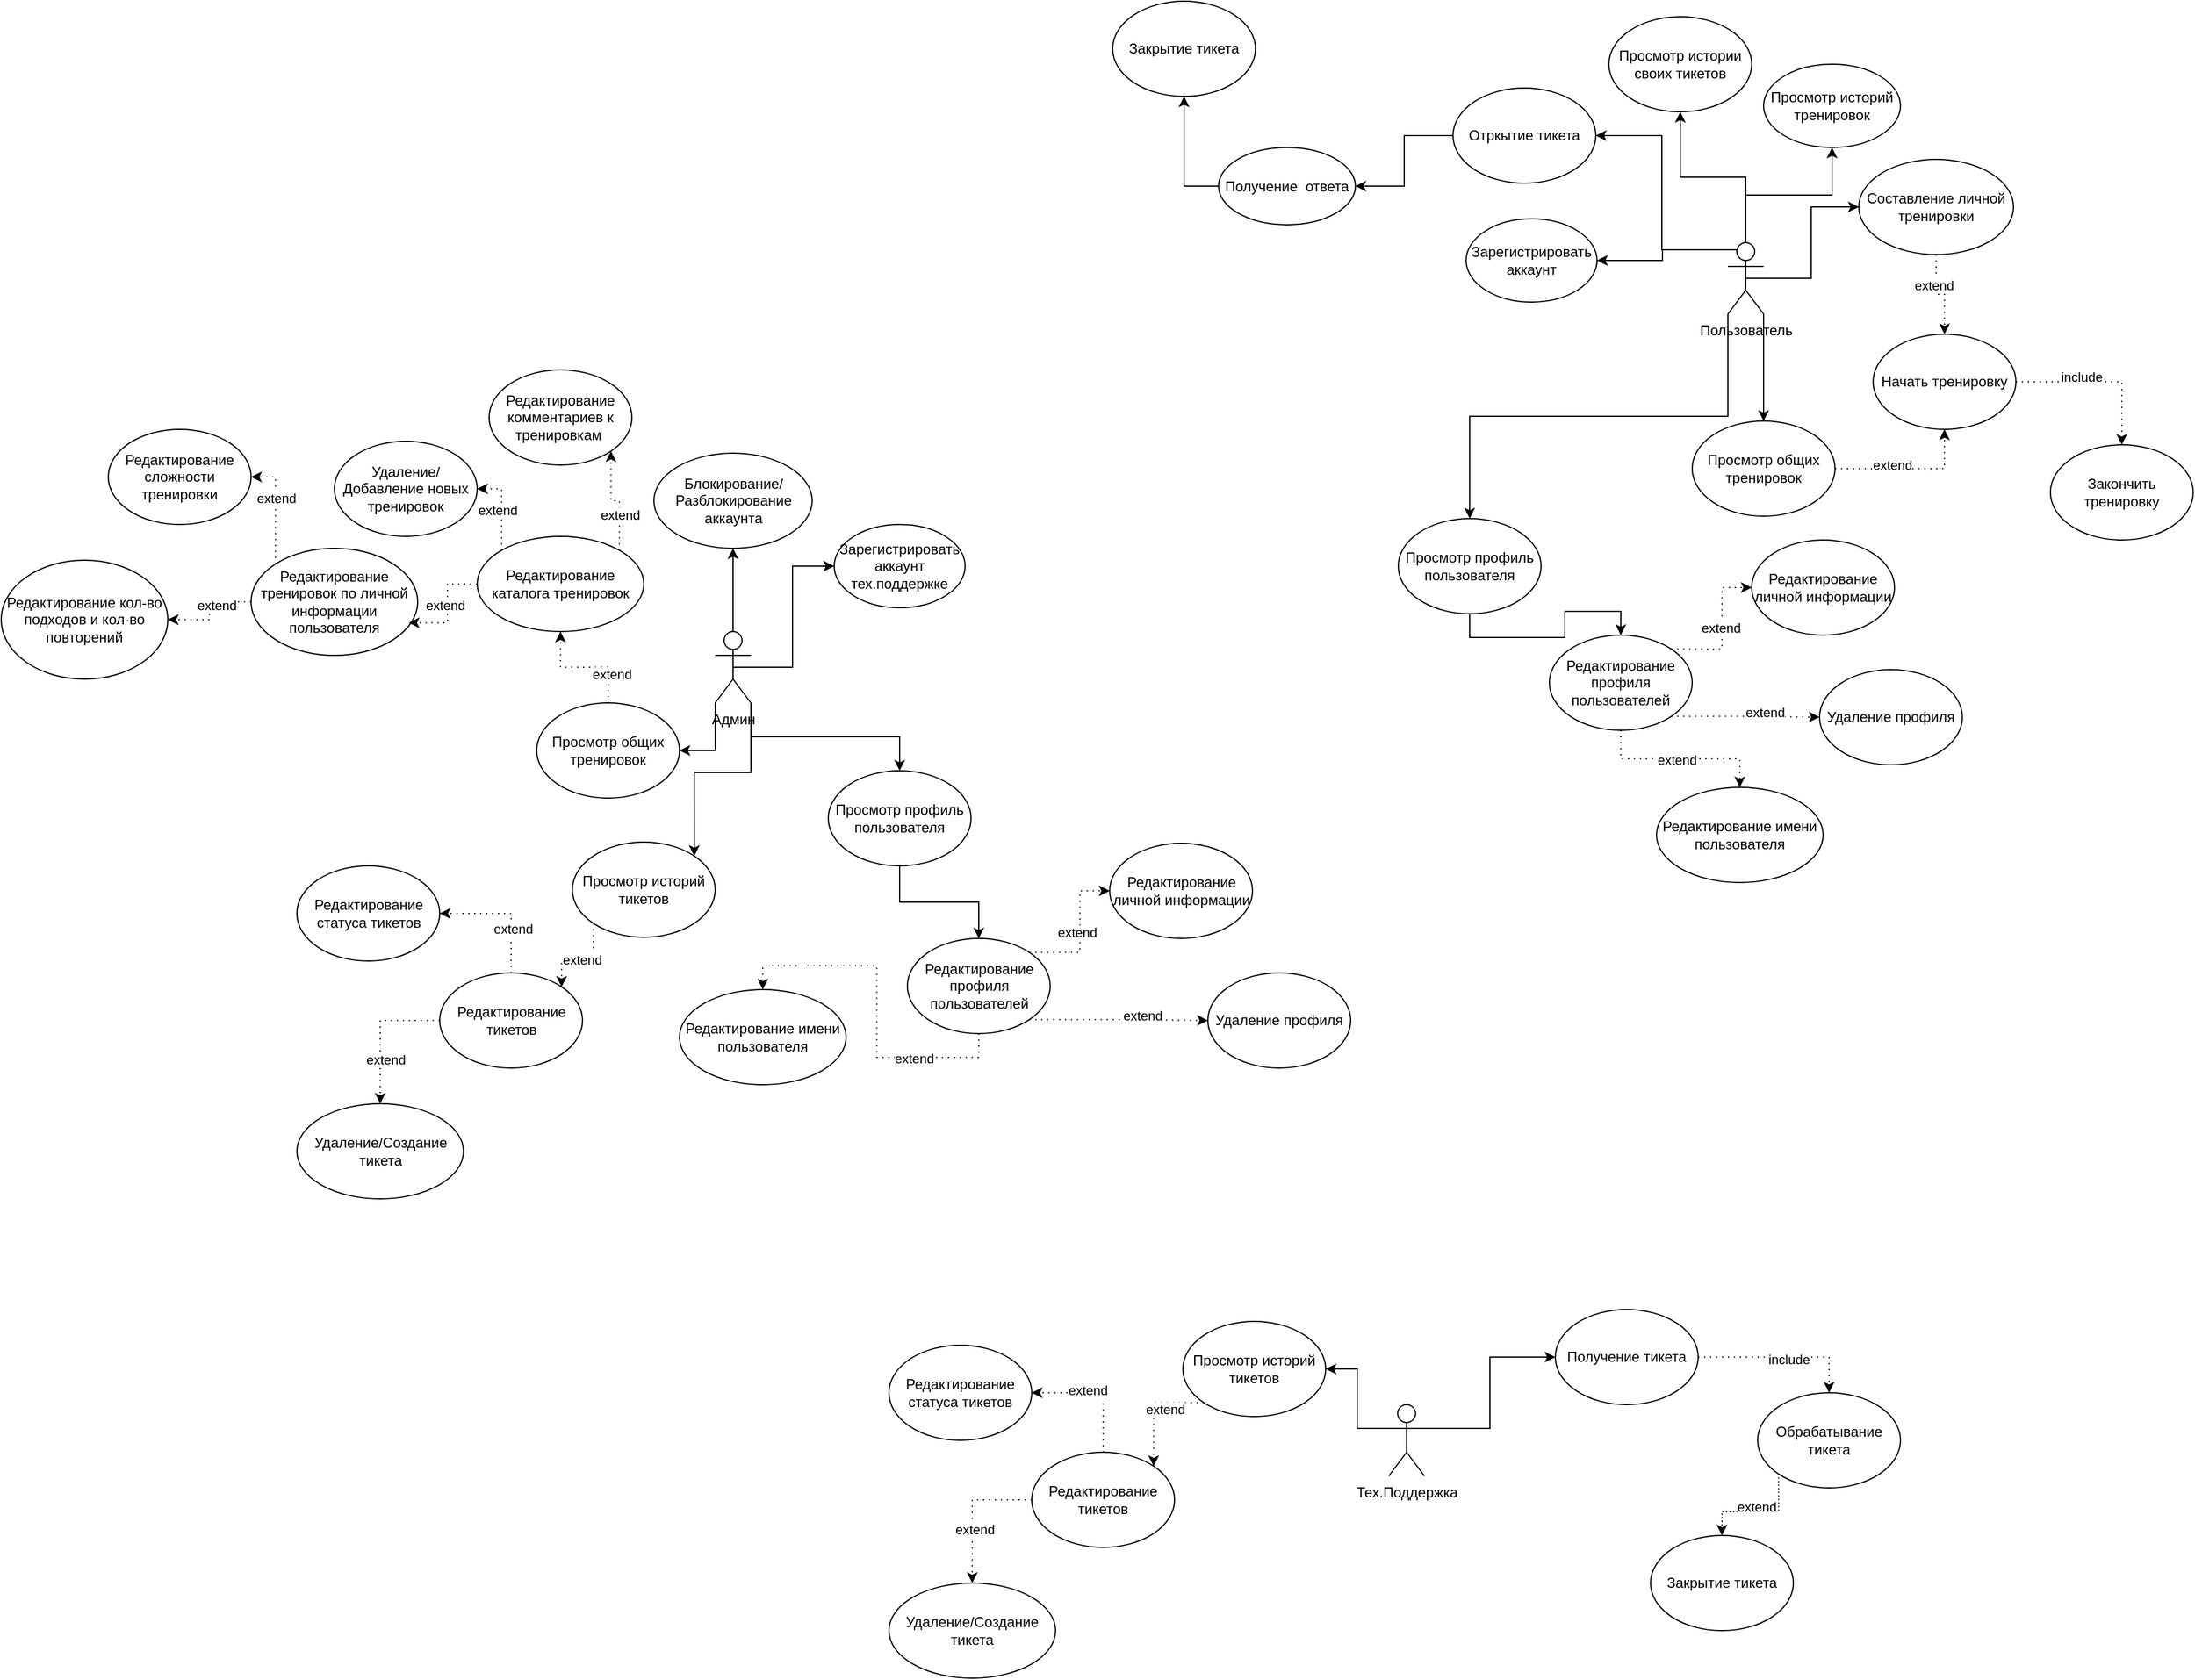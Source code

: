 <mxfile version="26.1.3">
  <diagram name="Страница — 1" id="QzbvozNg1dmfQGISEwxO">
    <mxGraphModel dx="2113" dy="479" grid="0" gridSize="21" guides="1" tooltips="1" connect="1" arrows="1" fold="1" page="1" pageScale="1" pageWidth="1200" pageHeight="1600" background="light-dark(#FFFFFF,#053100)" math="0" shadow="0">
      <root>
        <mxCell id="0" />
        <mxCell id="1" parent="0" />
        <mxCell id="6LN48Ulx9bhRvvc-HS_G-10" style="edgeStyle=orthogonalEdgeStyle;rounded=0;orthogonalLoop=1;jettySize=auto;html=1;exitX=0.5;exitY=0.5;exitDx=0;exitDy=0;exitPerimeter=0;entryX=0;entryY=0.5;entryDx=0;entryDy=0;" parent="1" source="6LN48Ulx9bhRvvc-HS_G-1" target="6LN48Ulx9bhRvvc-HS_G-9" edge="1">
          <mxGeometry relative="1" as="geometry" />
        </mxCell>
        <mxCell id="6LN48Ulx9bhRvvc-HS_G-22" style="edgeStyle=orthogonalEdgeStyle;rounded=0;orthogonalLoop=1;jettySize=auto;html=1;exitX=0.5;exitY=0;exitDx=0;exitDy=0;exitPerimeter=0;entryX=0.5;entryY=1;entryDx=0;entryDy=0;" parent="1" source="6LN48Ulx9bhRvvc-HS_G-1" target="6LN48Ulx9bhRvvc-HS_G-21" edge="1">
          <mxGeometry relative="1" as="geometry" />
        </mxCell>
        <mxCell id="6LN48Ulx9bhRvvc-HS_G-26" style="edgeStyle=orthogonalEdgeStyle;rounded=0;orthogonalLoop=1;jettySize=auto;html=1;exitX=1;exitY=1;exitDx=0;exitDy=0;exitPerimeter=0;" parent="1" source="6LN48Ulx9bhRvvc-HS_G-1" target="6LN48Ulx9bhRvvc-HS_G-11" edge="1">
          <mxGeometry relative="1" as="geometry" />
        </mxCell>
        <mxCell id="6LN48Ulx9bhRvvc-HS_G-37" style="edgeStyle=orthogonalEdgeStyle;rounded=0;orthogonalLoop=1;jettySize=auto;html=1;exitX=0.25;exitY=0.1;exitDx=0;exitDy=0;exitPerimeter=0;entryX=1;entryY=0.5;entryDx=0;entryDy=0;" parent="1" source="6LN48Ulx9bhRvvc-HS_G-1" target="6LN48Ulx9bhRvvc-HS_G-34" edge="1">
          <mxGeometry relative="1" as="geometry" />
        </mxCell>
        <mxCell id="6LN48Ulx9bhRvvc-HS_G-90" style="edgeStyle=orthogonalEdgeStyle;rounded=0;orthogonalLoop=1;jettySize=auto;html=1;exitX=0.25;exitY=0.1;exitDx=0;exitDy=0;exitPerimeter=0;entryX=1;entryY=0.5;entryDx=0;entryDy=0;" parent="1" source="6LN48Ulx9bhRvvc-HS_G-1" target="6LN48Ulx9bhRvvc-HS_G-89" edge="1">
          <mxGeometry relative="1" as="geometry" />
        </mxCell>
        <mxCell id="6LN48Ulx9bhRvvc-HS_G-138" style="edgeStyle=orthogonalEdgeStyle;rounded=0;orthogonalLoop=1;jettySize=auto;html=1;exitX=0.5;exitY=0;exitDx=0;exitDy=0;exitPerimeter=0;entryX=0.5;entryY=1;entryDx=0;entryDy=0;" parent="1" source="6LN48Ulx9bhRvvc-HS_G-1" target="6LN48Ulx9bhRvvc-HS_G-137" edge="1">
          <mxGeometry relative="1" as="geometry" />
        </mxCell>
        <mxCell id="6LN48Ulx9bhRvvc-HS_G-148" style="edgeStyle=orthogonalEdgeStyle;rounded=0;orthogonalLoop=1;jettySize=auto;html=1;exitX=0;exitY=1;exitDx=0;exitDy=0;exitPerimeter=0;entryX=0.5;entryY=0;entryDx=0;entryDy=0;" parent="1" source="6LN48Ulx9bhRvvc-HS_G-1" target="6LN48Ulx9bhRvvc-HS_G-57" edge="1">
          <mxGeometry relative="1" as="geometry" />
        </mxCell>
        <mxCell id="6LN48Ulx9bhRvvc-HS_G-1" value="Пользователь&lt;div&gt;&lt;br&gt;&lt;/div&gt;" style="shape=umlActor;verticalLabelPosition=bottom;verticalAlign=top;html=1;outlineConnect=0;" parent="1" vertex="1">
          <mxGeometry x="781" y="233" width="30" height="60" as="geometry" />
        </mxCell>
        <mxCell id="6LN48Ulx9bhRvvc-HS_G-15" style="edgeStyle=orthogonalEdgeStyle;rounded=0;orthogonalLoop=1;jettySize=auto;html=1;exitX=0.5;exitY=0.5;exitDx=0;exitDy=0;exitPerimeter=0;entryX=0;entryY=0.5;entryDx=0;entryDy=0;" parent="1" source="6LN48Ulx9bhRvvc-HS_G-2" target="6LN48Ulx9bhRvvc-HS_G-7" edge="1">
          <mxGeometry relative="1" as="geometry" />
        </mxCell>
        <mxCell id="6LN48Ulx9bhRvvc-HS_G-23" style="edgeStyle=orthogonalEdgeStyle;rounded=0;orthogonalLoop=1;jettySize=auto;html=1;exitX=0.5;exitY=0;exitDx=0;exitDy=0;exitPerimeter=0;entryX=0.5;entryY=1;entryDx=0;entryDy=0;" parent="1" source="6LN48Ulx9bhRvvc-HS_G-2" target="6LN48Ulx9bhRvvc-HS_G-19" edge="1">
          <mxGeometry relative="1" as="geometry" />
        </mxCell>
        <mxCell id="6LN48Ulx9bhRvvc-HS_G-75" style="edgeStyle=orthogonalEdgeStyle;rounded=0;orthogonalLoop=1;jettySize=auto;html=1;exitX=0;exitY=1;exitDx=0;exitDy=0;exitPerimeter=0;entryX=1;entryY=0.5;entryDx=0;entryDy=0;" parent="1" source="6LN48Ulx9bhRvvc-HS_G-2" target="6LN48Ulx9bhRvvc-HS_G-74" edge="1">
          <mxGeometry relative="1" as="geometry" />
        </mxCell>
        <mxCell id="6LN48Ulx9bhRvvc-HS_G-147" style="edgeStyle=orthogonalEdgeStyle;rounded=0;orthogonalLoop=1;jettySize=auto;html=1;exitX=1;exitY=1;exitDx=0;exitDy=0;exitPerimeter=0;entryX=1;entryY=0;entryDx=0;entryDy=0;" parent="1" source="6LN48Ulx9bhRvvc-HS_G-2" target="6LN48Ulx9bhRvvc-HS_G-141" edge="1">
          <mxGeometry relative="1" as="geometry" />
        </mxCell>
        <mxCell id="6LN48Ulx9bhRvvc-HS_G-159" style="edgeStyle=orthogonalEdgeStyle;rounded=0;orthogonalLoop=1;jettySize=auto;html=1;exitX=1;exitY=1;exitDx=0;exitDy=0;exitPerimeter=0;entryX=0.5;entryY=0;entryDx=0;entryDy=0;" parent="1" source="6LN48Ulx9bhRvvc-HS_G-2" target="6LN48Ulx9bhRvvc-HS_G-155" edge="1">
          <mxGeometry relative="1" as="geometry" />
        </mxCell>
        <mxCell id="6LN48Ulx9bhRvvc-HS_G-2" value="Админ" style="shape=umlActor;verticalLabelPosition=bottom;verticalAlign=top;html=1;outlineConnect=0;" parent="1" vertex="1">
          <mxGeometry x="-70" y="560" width="30" height="60" as="geometry" />
        </mxCell>
        <mxCell id="6LN48Ulx9bhRvvc-HS_G-7" value="Зарегистрировать аккаунт тех.поддержке" style="ellipse;whiteSpace=wrap;html=1;" parent="1" vertex="1">
          <mxGeometry x="30" y="470" width="110" height="70" as="geometry" />
        </mxCell>
        <mxCell id="6LN48Ulx9bhRvvc-HS_G-29" style="edgeStyle=orthogonalEdgeStyle;rounded=0;orthogonalLoop=1;jettySize=auto;html=1;exitX=0.5;exitY=1;exitDx=0;exitDy=0;entryX=0.5;entryY=0;entryDx=0;entryDy=0;dashed=1;dashPattern=1 4;" parent="1" source="6LN48Ulx9bhRvvc-HS_G-9" target="6LN48Ulx9bhRvvc-HS_G-27" edge="1">
          <mxGeometry relative="1" as="geometry" />
        </mxCell>
        <mxCell id="6LN48Ulx9bhRvvc-HS_G-161" value="extend" style="edgeLabel;html=1;align=center;verticalAlign=middle;resizable=0;points=[];" parent="6LN48Ulx9bhRvvc-HS_G-29" vertex="1" connectable="0">
          <mxGeometry x="-0.291" y="-2" relative="1" as="geometry">
            <mxPoint as="offset" />
          </mxGeometry>
        </mxCell>
        <mxCell id="6LN48Ulx9bhRvvc-HS_G-9" value="Составление личной тренировки" style="ellipse;whiteSpace=wrap;html=1;" parent="1" vertex="1">
          <mxGeometry x="891" y="163" width="130" height="80" as="geometry" />
        </mxCell>
        <mxCell id="6LN48Ulx9bhRvvc-HS_G-165" style="edgeStyle=orthogonalEdgeStyle;rounded=0;orthogonalLoop=1;jettySize=auto;html=1;exitX=1;exitY=0.5;exitDx=0;exitDy=0;entryX=0.5;entryY=1;entryDx=0;entryDy=0;dashed=1;dashPattern=1 4;" parent="1" source="6LN48Ulx9bhRvvc-HS_G-11" target="6LN48Ulx9bhRvvc-HS_G-27" edge="1">
          <mxGeometry relative="1" as="geometry" />
        </mxCell>
        <mxCell id="6LN48Ulx9bhRvvc-HS_G-166" value="extend" style="edgeLabel;html=1;align=center;verticalAlign=middle;resizable=0;points=[];" parent="6LN48Ulx9bhRvvc-HS_G-165" vertex="1" connectable="0">
          <mxGeometry x="-0.242" y="3" relative="1" as="geometry">
            <mxPoint as="offset" />
          </mxGeometry>
        </mxCell>
        <mxCell id="6LN48Ulx9bhRvvc-HS_G-11" value="Просмотр общих тренировок" style="ellipse;whiteSpace=wrap;html=1;" parent="1" vertex="1">
          <mxGeometry x="751" y="383" width="120" height="80" as="geometry" />
        </mxCell>
        <mxCell id="6LN48Ulx9bhRvvc-HS_G-78" style="edgeStyle=orthogonalEdgeStyle;rounded=0;orthogonalLoop=1;jettySize=auto;html=1;exitX=0.5;exitY=1;exitDx=0;exitDy=0;entryX=0.5;entryY=0;entryDx=0;entryDy=0;dashed=1;dashPattern=1 4;" parent="1" source="6LN48Ulx9bhRvvc-HS_G-16" target="6LN48Ulx9bhRvvc-HS_G-77" edge="1">
          <mxGeometry relative="1" as="geometry" />
        </mxCell>
        <mxCell id="6LN48Ulx9bhRvvc-HS_G-170" value="extend" style="edgeLabel;html=1;align=center;verticalAlign=middle;resizable=0;points=[];" parent="6LN48Ulx9bhRvvc-HS_G-78" vertex="1" connectable="0">
          <mxGeometry x="-0.049" y="-1" relative="1" as="geometry">
            <mxPoint as="offset" />
          </mxGeometry>
        </mxCell>
        <mxCell id="6LN48Ulx9bhRvvc-HS_G-80" style="edgeStyle=orthogonalEdgeStyle;rounded=0;orthogonalLoop=1;jettySize=auto;html=1;exitX=1;exitY=0;exitDx=0;exitDy=0;entryX=0;entryY=0.5;entryDx=0;entryDy=0;dashed=1;dashPattern=1 4;" parent="1" source="6LN48Ulx9bhRvvc-HS_G-16" target="6LN48Ulx9bhRvvc-HS_G-79" edge="1">
          <mxGeometry relative="1" as="geometry" />
        </mxCell>
        <mxCell id="6LN48Ulx9bhRvvc-HS_G-168" value="extend" style="edgeLabel;html=1;align=center;verticalAlign=middle;resizable=0;points=[];" parent="6LN48Ulx9bhRvvc-HS_G-80" vertex="1" connectable="0">
          <mxGeometry x="0.017" y="1" relative="1" as="geometry">
            <mxPoint as="offset" />
          </mxGeometry>
        </mxCell>
        <mxCell id="6LN48Ulx9bhRvvc-HS_G-81" style="edgeStyle=orthogonalEdgeStyle;rounded=0;orthogonalLoop=1;jettySize=auto;html=1;exitX=1;exitY=1;exitDx=0;exitDy=0;entryX=0;entryY=0.5;entryDx=0;entryDy=0;dashed=1;dashPattern=1 4;" parent="1" source="6LN48Ulx9bhRvvc-HS_G-16" target="6LN48Ulx9bhRvvc-HS_G-66" edge="1">
          <mxGeometry relative="1" as="geometry" />
        </mxCell>
        <mxCell id="6LN48Ulx9bhRvvc-HS_G-169" value="extend" style="edgeLabel;html=1;align=center;verticalAlign=middle;resizable=0;points=[];" parent="6LN48Ulx9bhRvvc-HS_G-81" vertex="1" connectable="0">
          <mxGeometry x="0.272" y="4" relative="1" as="geometry">
            <mxPoint as="offset" />
          </mxGeometry>
        </mxCell>
        <mxCell id="6LN48Ulx9bhRvvc-HS_G-16" value="Редактирование профиля пользователей" style="ellipse;whiteSpace=wrap;html=1;" parent="1" vertex="1">
          <mxGeometry x="631" y="563" width="120" height="80" as="geometry" />
        </mxCell>
        <mxCell id="6LN48Ulx9bhRvvc-HS_G-19" value="Блокирование/Разблокирование аккаунта" style="ellipse;whiteSpace=wrap;html=1;" parent="1" vertex="1">
          <mxGeometry x="-121.5" y="410" width="133" height="80" as="geometry" />
        </mxCell>
        <mxCell id="6LN48Ulx9bhRvvc-HS_G-21" value="Просмотр историй&lt;div&gt;тренировок&lt;/div&gt;" style="ellipse;whiteSpace=wrap;html=1;" parent="1" vertex="1">
          <mxGeometry x="811" y="83" width="115" height="70" as="geometry" />
        </mxCell>
        <mxCell id="6LN48Ulx9bhRvvc-HS_G-41" style="edgeStyle=orthogonalEdgeStyle;rounded=0;orthogonalLoop=1;jettySize=auto;html=1;exitX=1;exitY=0;exitDx=0;exitDy=0;entryX=1;entryY=1;entryDx=0;entryDy=0;dashed=1;dashPattern=1 4;" parent="1" source="6LN48Ulx9bhRvvc-HS_G-24" target="6LN48Ulx9bhRvvc-HS_G-39" edge="1">
          <mxGeometry relative="1" as="geometry" />
        </mxCell>
        <mxCell id="6LN48Ulx9bhRvvc-HS_G-186" value="extend" style="edgeLabel;html=1;align=center;verticalAlign=middle;resizable=0;points=[];" parent="6LN48Ulx9bhRvvc-HS_G-41" vertex="1" connectable="0">
          <mxGeometry x="-0.362" relative="1" as="geometry">
            <mxPoint y="-1" as="offset" />
          </mxGeometry>
        </mxCell>
        <mxCell id="6LN48Ulx9bhRvvc-HS_G-44" style="edgeStyle=orthogonalEdgeStyle;rounded=0;orthogonalLoop=1;jettySize=auto;html=1;exitX=0;exitY=0;exitDx=0;exitDy=0;entryX=1;entryY=0.5;entryDx=0;entryDy=0;dashed=1;dashPattern=1 4;" parent="1" source="6LN48Ulx9bhRvvc-HS_G-24" target="6LN48Ulx9bhRvvc-HS_G-42" edge="1">
          <mxGeometry relative="1" as="geometry" />
        </mxCell>
        <mxCell id="6LN48Ulx9bhRvvc-HS_G-187" value="extend" style="edgeLabel;html=1;align=center;verticalAlign=middle;resizable=0;points=[];" parent="6LN48Ulx9bhRvvc-HS_G-44" vertex="1" connectable="0">
          <mxGeometry x="-0.106" y="4" relative="1" as="geometry">
            <mxPoint y="-1" as="offset" />
          </mxGeometry>
        </mxCell>
        <mxCell id="6LN48Ulx9bhRvvc-HS_G-24" value="Редактирование каталога тренировок" style="ellipse;whiteSpace=wrap;html=1;" parent="1" vertex="1">
          <mxGeometry x="-270" y="480" width="140" height="80" as="geometry" />
        </mxCell>
        <mxCell id="6LN48Ulx9bhRvvc-HS_G-163" style="edgeStyle=orthogonalEdgeStyle;rounded=0;orthogonalLoop=1;jettySize=auto;html=1;exitX=1;exitY=0.5;exitDx=0;exitDy=0;entryX=0.5;entryY=0;entryDx=0;entryDy=0;dashed=1;dashPattern=1 4;" parent="1" source="6LN48Ulx9bhRvvc-HS_G-27" target="6LN48Ulx9bhRvvc-HS_G-28" edge="1">
          <mxGeometry relative="1" as="geometry" />
        </mxCell>
        <mxCell id="6LN48Ulx9bhRvvc-HS_G-167" value="include" style="edgeLabel;html=1;align=center;verticalAlign=middle;resizable=0;points=[];" parent="6LN48Ulx9bhRvvc-HS_G-163" vertex="1" connectable="0">
          <mxGeometry x="-0.234" y="4" relative="1" as="geometry">
            <mxPoint as="offset" />
          </mxGeometry>
        </mxCell>
        <mxCell id="6LN48Ulx9bhRvvc-HS_G-27" value="Начать тренировку" style="ellipse;whiteSpace=wrap;html=1;" parent="1" vertex="1">
          <mxGeometry x="903" y="310" width="120" height="80" as="geometry" />
        </mxCell>
        <mxCell id="6LN48Ulx9bhRvvc-HS_G-28" value="Закончить тренировку" style="ellipse;whiteSpace=wrap;html=1;" parent="1" vertex="1">
          <mxGeometry x="1052" y="403" width="120" height="80" as="geometry" />
        </mxCell>
        <mxCell id="6LN48Ulx9bhRvvc-HS_G-34" value="Зарегистрировать аккаунт" style="ellipse;whiteSpace=wrap;html=1;" parent="1" vertex="1">
          <mxGeometry x="561" y="213" width="110" height="70" as="geometry" />
        </mxCell>
        <mxCell id="6LN48Ulx9bhRvvc-HS_G-39" value="Редактирование&lt;div&gt;комментариев к тренировкам&amp;nbsp;&lt;/div&gt;" style="ellipse;whiteSpace=wrap;html=1;" parent="1" vertex="1">
          <mxGeometry x="-260" y="340" width="120" height="80" as="geometry" />
        </mxCell>
        <mxCell id="6LN48Ulx9bhRvvc-HS_G-42" value="Удаление/Добавление новых тренировок" style="ellipse;whiteSpace=wrap;html=1;" parent="1" vertex="1">
          <mxGeometry x="-390" y="400" width="120" height="80" as="geometry" />
        </mxCell>
        <mxCell id="6LN48Ulx9bhRvvc-HS_G-48" style="edgeStyle=orthogonalEdgeStyle;rounded=0;orthogonalLoop=1;jettySize=auto;html=1;exitX=0;exitY=0;exitDx=0;exitDy=0;entryX=1;entryY=0.5;entryDx=0;entryDy=0;dashed=1;dashPattern=1 4;" parent="1" source="6LN48Ulx9bhRvvc-HS_G-45" target="6LN48Ulx9bhRvvc-HS_G-47" edge="1">
          <mxGeometry relative="1" as="geometry" />
        </mxCell>
        <mxCell id="6LN48Ulx9bhRvvc-HS_G-188" value="extend" style="edgeLabel;html=1;align=center;verticalAlign=middle;resizable=0;points=[];" parent="6LN48Ulx9bhRvvc-HS_G-48" vertex="1" connectable="0">
          <mxGeometry x="0.188" relative="1" as="geometry">
            <mxPoint as="offset" />
          </mxGeometry>
        </mxCell>
        <mxCell id="6LN48Ulx9bhRvvc-HS_G-50" style="edgeStyle=orthogonalEdgeStyle;rounded=0;orthogonalLoop=1;jettySize=auto;html=1;exitX=0;exitY=0.5;exitDx=0;exitDy=0;entryX=1;entryY=0.5;entryDx=0;entryDy=0;dashed=1;dashPattern=1 4;" parent="1" source="6LN48Ulx9bhRvvc-HS_G-45" target="6LN48Ulx9bhRvvc-HS_G-49" edge="1">
          <mxGeometry relative="1" as="geometry" />
        </mxCell>
        <mxCell id="6LN48Ulx9bhRvvc-HS_G-190" value="extend" style="edgeLabel;html=1;align=center;verticalAlign=middle;resizable=0;points=[];" parent="6LN48Ulx9bhRvvc-HS_G-50" vertex="1" connectable="0">
          <mxGeometry x="-0.303" y="3" relative="1" as="geometry">
            <mxPoint as="offset" />
          </mxGeometry>
        </mxCell>
        <mxCell id="6LN48Ulx9bhRvvc-HS_G-45" value="Редактирование тренировок по личной информации пользователя" style="ellipse;whiteSpace=wrap;html=1;" parent="1" vertex="1">
          <mxGeometry x="-460" y="490" width="140" height="90" as="geometry" />
        </mxCell>
        <mxCell id="6LN48Ulx9bhRvvc-HS_G-46" style="edgeStyle=orthogonalEdgeStyle;rounded=0;orthogonalLoop=1;jettySize=auto;html=1;exitX=0;exitY=0.5;exitDx=0;exitDy=0;entryX=0.946;entryY=0.696;entryDx=0;entryDy=0;entryPerimeter=0;dashed=1;dashPattern=1 4;" parent="1" source="6LN48Ulx9bhRvvc-HS_G-24" target="6LN48Ulx9bhRvvc-HS_G-45" edge="1">
          <mxGeometry relative="1" as="geometry" />
        </mxCell>
        <mxCell id="6LN48Ulx9bhRvvc-HS_G-189" value="extend" style="edgeLabel;html=1;align=center;verticalAlign=middle;resizable=0;points=[];" parent="6LN48Ulx9bhRvvc-HS_G-46" vertex="1" connectable="0">
          <mxGeometry x="-0.043" y="-2" relative="1" as="geometry">
            <mxPoint as="offset" />
          </mxGeometry>
        </mxCell>
        <mxCell id="6LN48Ulx9bhRvvc-HS_G-47" value="Редактирование сложности тренировки" style="ellipse;whiteSpace=wrap;html=1;" parent="1" vertex="1">
          <mxGeometry x="-580" y="390" width="120" height="80" as="geometry" />
        </mxCell>
        <mxCell id="6LN48Ulx9bhRvvc-HS_G-49" value="Редактирование кол-во подходов и кол-во повторений" style="ellipse;whiteSpace=wrap;html=1;" parent="1" vertex="1">
          <mxGeometry x="-670" y="500" width="140" height="100" as="geometry" />
        </mxCell>
        <mxCell id="6LN48Ulx9bhRvvc-HS_G-149" style="edgeStyle=orthogonalEdgeStyle;rounded=0;orthogonalLoop=1;jettySize=auto;html=1;exitX=0.5;exitY=1;exitDx=0;exitDy=0;entryX=0.5;entryY=0;entryDx=0;entryDy=0;" parent="1" source="6LN48Ulx9bhRvvc-HS_G-57" target="6LN48Ulx9bhRvvc-HS_G-16" edge="1">
          <mxGeometry relative="1" as="geometry" />
        </mxCell>
        <mxCell id="6LN48Ulx9bhRvvc-HS_G-57" value="Просмотр профиль пользователя" style="ellipse;whiteSpace=wrap;html=1;" parent="1" vertex="1">
          <mxGeometry x="504" y="465" width="120" height="80" as="geometry" />
        </mxCell>
        <mxCell id="6LN48Ulx9bhRvvc-HS_G-66" value="Удаление профиля" style="ellipse;whiteSpace=wrap;html=1;" parent="1" vertex="1">
          <mxGeometry x="858" y="592" width="120" height="80" as="geometry" />
        </mxCell>
        <mxCell id="6LN48Ulx9bhRvvc-HS_G-76" style="edgeStyle=orthogonalEdgeStyle;rounded=0;orthogonalLoop=1;jettySize=auto;html=1;exitX=0.5;exitY=0;exitDx=0;exitDy=0;entryX=0.5;entryY=1;entryDx=0;entryDy=0;dashed=1;dashPattern=1 4;" parent="1" source="6LN48Ulx9bhRvvc-HS_G-74" target="6LN48Ulx9bhRvvc-HS_G-24" edge="1">
          <mxGeometry relative="1" as="geometry" />
        </mxCell>
        <mxCell id="6LN48Ulx9bhRvvc-HS_G-185" value="extend" style="edgeLabel;html=1;align=center;verticalAlign=middle;resizable=0;points=[];" parent="6LN48Ulx9bhRvvc-HS_G-76" vertex="1" connectable="0">
          <mxGeometry x="-0.515" y="-3" relative="1" as="geometry">
            <mxPoint as="offset" />
          </mxGeometry>
        </mxCell>
        <mxCell id="6LN48Ulx9bhRvvc-HS_G-74" value="Просмотр общих тренировок" style="ellipse;whiteSpace=wrap;html=1;" parent="1" vertex="1">
          <mxGeometry x="-220" y="620" width="120" height="80" as="geometry" />
        </mxCell>
        <mxCell id="6LN48Ulx9bhRvvc-HS_G-77" value="Редактирование имени пользователя" style="ellipse;whiteSpace=wrap;html=1;" parent="1" vertex="1">
          <mxGeometry x="721" y="691" width="140" height="80" as="geometry" />
        </mxCell>
        <mxCell id="6LN48Ulx9bhRvvc-HS_G-79" value="Редактирование личной информации" style="ellipse;whiteSpace=wrap;html=1;" parent="1" vertex="1">
          <mxGeometry x="801" y="483" width="120" height="80" as="geometry" />
        </mxCell>
        <mxCell id="6LN48Ulx9bhRvvc-HS_G-160" style="edgeStyle=orthogonalEdgeStyle;rounded=0;orthogonalLoop=1;jettySize=auto;html=1;exitX=0;exitY=0.5;exitDx=0;exitDy=0;entryX=1;entryY=0.5;entryDx=0;entryDy=0;" parent="1" source="6LN48Ulx9bhRvvc-HS_G-89" target="6LN48Ulx9bhRvvc-HS_G-96" edge="1">
          <mxGeometry relative="1" as="geometry" />
        </mxCell>
        <mxCell id="6LN48Ulx9bhRvvc-HS_G-89" value="Отркытие тикета" style="ellipse;whiteSpace=wrap;html=1;" parent="1" vertex="1">
          <mxGeometry x="550" y="103" width="120" height="80" as="geometry" />
        </mxCell>
        <mxCell id="6LN48Ulx9bhRvvc-HS_G-120" style="edgeStyle=orthogonalEdgeStyle;rounded=0;orthogonalLoop=1;jettySize=auto;html=1;exitX=0;exitY=0.5;exitDx=0;exitDy=0;entryX=0.5;entryY=1;entryDx=0;entryDy=0;" parent="1" source="6LN48Ulx9bhRvvc-HS_G-96" target="6LN48Ulx9bhRvvc-HS_G-119" edge="1">
          <mxGeometry relative="1" as="geometry" />
        </mxCell>
        <mxCell id="6LN48Ulx9bhRvvc-HS_G-96" value="Получение&amp;nbsp; ответа" style="ellipse;whiteSpace=wrap;html=1;" parent="1" vertex="1">
          <mxGeometry x="353" y="153" width="115" height="65" as="geometry" />
        </mxCell>
        <mxCell id="6LN48Ulx9bhRvvc-HS_G-118" style="edgeStyle=orthogonalEdgeStyle;rounded=0;orthogonalLoop=1;jettySize=auto;html=1;exitX=1;exitY=0.333;exitDx=0;exitDy=0;exitPerimeter=0;entryX=0;entryY=0.5;entryDx=0;entryDy=0;" parent="1" source="6LN48Ulx9bhRvvc-HS_G-110" target="6LN48Ulx9bhRvvc-HS_G-117" edge="1">
          <mxGeometry relative="1" as="geometry" />
        </mxCell>
        <mxCell id="6LN48Ulx9bhRvvc-HS_G-129" style="edgeStyle=orthogonalEdgeStyle;rounded=0;orthogonalLoop=1;jettySize=auto;html=1;exitX=0;exitY=0.333;exitDx=0;exitDy=0;exitPerimeter=0;entryX=1;entryY=0.5;entryDx=0;entryDy=0;" parent="1" source="6LN48Ulx9bhRvvc-HS_G-110" target="6LN48Ulx9bhRvvc-HS_G-127" edge="1">
          <mxGeometry relative="1" as="geometry" />
        </mxCell>
        <mxCell id="6LN48Ulx9bhRvvc-HS_G-110" value="Тех.Поддержка" style="shape=umlActor;verticalLabelPosition=bottom;verticalAlign=top;html=1;outlineConnect=0;" parent="1" vertex="1">
          <mxGeometry x="496" y="1210" width="30" height="60" as="geometry" />
        </mxCell>
        <mxCell id="6LN48Ulx9bhRvvc-HS_G-122" style="edgeStyle=orthogonalEdgeStyle;rounded=0;orthogonalLoop=1;jettySize=auto;html=1;exitX=1;exitY=0.5;exitDx=0;exitDy=0;entryX=0.5;entryY=0;entryDx=0;entryDy=0;dashed=1;dashPattern=1 4;" parent="1" source="6LN48Ulx9bhRvvc-HS_G-117" target="6LN48Ulx9bhRvvc-HS_G-121" edge="1">
          <mxGeometry relative="1" as="geometry" />
        </mxCell>
        <mxCell id="6LN48Ulx9bhRvvc-HS_G-180" value="include" style="edgeLabel;html=1;align=center;verticalAlign=middle;resizable=0;points=[];" parent="6LN48Ulx9bhRvvc-HS_G-122" vertex="1" connectable="0">
          <mxGeometry x="0.086" y="-2" relative="1" as="geometry">
            <mxPoint as="offset" />
          </mxGeometry>
        </mxCell>
        <mxCell id="6LN48Ulx9bhRvvc-HS_G-117" value="Получение тикета" style="ellipse;whiteSpace=wrap;html=1;" parent="1" vertex="1">
          <mxGeometry x="636" y="1130" width="120" height="80" as="geometry" />
        </mxCell>
        <mxCell id="6LN48Ulx9bhRvvc-HS_G-119" value="Закрытие тикета" style="ellipse;whiteSpace=wrap;html=1;" parent="1" vertex="1">
          <mxGeometry x="264" y="30" width="120" height="80" as="geometry" />
        </mxCell>
        <mxCell id="6LN48Ulx9bhRvvc-HS_G-124" style="edgeStyle=orthogonalEdgeStyle;rounded=0;orthogonalLoop=1;jettySize=auto;html=1;exitX=0;exitY=1;exitDx=0;exitDy=0;entryX=0.5;entryY=0;entryDx=0;entryDy=0;dashed=1;dashPattern=1 2;" parent="1" source="6LN48Ulx9bhRvvc-HS_G-121" target="6LN48Ulx9bhRvvc-HS_G-123" edge="1">
          <mxGeometry relative="1" as="geometry" />
        </mxCell>
        <mxCell id="6LN48Ulx9bhRvvc-HS_G-181" value="extend" style="edgeLabel;html=1;align=center;verticalAlign=middle;resizable=0;points=[];" parent="6LN48Ulx9bhRvvc-HS_G-124" vertex="1" connectable="0">
          <mxGeometry x="0.014" y="-4" relative="1" as="geometry">
            <mxPoint as="offset" />
          </mxGeometry>
        </mxCell>
        <mxCell id="6LN48Ulx9bhRvvc-HS_G-121" value="Обрабатывание тикета" style="ellipse;whiteSpace=wrap;html=1;" parent="1" vertex="1">
          <mxGeometry x="806" y="1200" width="120" height="80" as="geometry" />
        </mxCell>
        <mxCell id="6LN48Ulx9bhRvvc-HS_G-123" value="Закрытие тикета" style="ellipse;whiteSpace=wrap;html=1;" parent="1" vertex="1">
          <mxGeometry x="716" y="1320" width="120" height="80" as="geometry" />
        </mxCell>
        <mxCell id="6LN48Ulx9bhRvvc-HS_G-131" style="edgeStyle=orthogonalEdgeStyle;rounded=0;orthogonalLoop=1;jettySize=auto;html=1;exitX=0;exitY=1;exitDx=0;exitDy=0;entryX=1;entryY=0;entryDx=0;entryDy=0;dashed=1;dashPattern=1 4;" parent="1" source="6LN48Ulx9bhRvvc-HS_G-127" target="6LN48Ulx9bhRvvc-HS_G-130" edge="1">
          <mxGeometry relative="1" as="geometry" />
        </mxCell>
        <mxCell id="6LN48Ulx9bhRvvc-HS_G-177" value="extend" style="edgeLabel;html=1;align=center;verticalAlign=middle;resizable=0;points=[];" parent="6LN48Ulx9bhRvvc-HS_G-131" vertex="1" connectable="0">
          <mxGeometry x="-0.314" y="5" relative="1" as="geometry">
            <mxPoint as="offset" />
          </mxGeometry>
        </mxCell>
        <mxCell id="6LN48Ulx9bhRvvc-HS_G-127" value="Просмотр историй тикетов" style="ellipse;whiteSpace=wrap;html=1;" parent="1" vertex="1">
          <mxGeometry x="323" y="1140" width="120" height="80" as="geometry" />
        </mxCell>
        <mxCell id="6LN48Ulx9bhRvvc-HS_G-133" style="edgeStyle=orthogonalEdgeStyle;rounded=0;orthogonalLoop=1;jettySize=auto;html=1;exitX=0.5;exitY=0;exitDx=0;exitDy=0;entryX=1;entryY=0.5;entryDx=0;entryDy=0;dashed=1;dashPattern=1 4;" parent="1" source="6LN48Ulx9bhRvvc-HS_G-130" target="6LN48Ulx9bhRvvc-HS_G-132" edge="1">
          <mxGeometry relative="1" as="geometry" />
        </mxCell>
        <mxCell id="6LN48Ulx9bhRvvc-HS_G-178" value="extend" style="edgeLabel;html=1;align=center;verticalAlign=middle;resizable=0;points=[];" parent="6LN48Ulx9bhRvvc-HS_G-133" vertex="1" connectable="0">
          <mxGeometry x="0.152" y="-2" relative="1" as="geometry">
            <mxPoint as="offset" />
          </mxGeometry>
        </mxCell>
        <mxCell id="6LN48Ulx9bhRvvc-HS_G-136" style="edgeStyle=orthogonalEdgeStyle;rounded=0;orthogonalLoop=1;jettySize=auto;html=1;exitX=0;exitY=0.5;exitDx=0;exitDy=0;entryX=0.5;entryY=0;entryDx=0;entryDy=0;dashed=1;dashPattern=1 4;" parent="1" source="6LN48Ulx9bhRvvc-HS_G-130" target="6LN48Ulx9bhRvvc-HS_G-134" edge="1">
          <mxGeometry relative="1" as="geometry" />
        </mxCell>
        <mxCell id="6LN48Ulx9bhRvvc-HS_G-179" value="extend" style="edgeLabel;html=1;align=center;verticalAlign=middle;resizable=0;points=[];" parent="6LN48Ulx9bhRvvc-HS_G-136" vertex="1" connectable="0">
          <mxGeometry x="0.243" y="2" relative="1" as="geometry">
            <mxPoint as="offset" />
          </mxGeometry>
        </mxCell>
        <mxCell id="6LN48Ulx9bhRvvc-HS_G-130" value="Редактирование тикетов" style="ellipse;whiteSpace=wrap;html=1;" parent="1" vertex="1">
          <mxGeometry x="196" y="1250" width="120" height="80" as="geometry" />
        </mxCell>
        <mxCell id="6LN48Ulx9bhRvvc-HS_G-132" value="Редактирование статуса тикетов" style="ellipse;whiteSpace=wrap;html=1;" parent="1" vertex="1">
          <mxGeometry x="76" y="1160" width="120" height="80" as="geometry" />
        </mxCell>
        <mxCell id="6LN48Ulx9bhRvvc-HS_G-134" value="Удаление/Создание тикета" style="ellipse;whiteSpace=wrap;html=1;" parent="1" vertex="1">
          <mxGeometry x="76" y="1360" width="140" height="80" as="geometry" />
        </mxCell>
        <mxCell id="6LN48Ulx9bhRvvc-HS_G-137" value="Просмотр истории своих тикетов" style="ellipse;whiteSpace=wrap;html=1;" parent="1" vertex="1">
          <mxGeometry x="681" y="43" width="120" height="80" as="geometry" />
        </mxCell>
        <mxCell id="6LN48Ulx9bhRvvc-HS_G-140" style="edgeStyle=orthogonalEdgeStyle;rounded=0;orthogonalLoop=1;jettySize=auto;html=1;exitX=0;exitY=1;exitDx=0;exitDy=0;entryX=1;entryY=0;entryDx=0;entryDy=0;dashed=1;dashPattern=1 4;" parent="1" source="6LN48Ulx9bhRvvc-HS_G-141" target="6LN48Ulx9bhRvvc-HS_G-144" edge="1">
          <mxGeometry relative="1" as="geometry" />
        </mxCell>
        <mxCell id="6LN48Ulx9bhRvvc-HS_G-182" value="extend" style="edgeLabel;html=1;align=center;verticalAlign=middle;resizable=0;points=[];" parent="6LN48Ulx9bhRvvc-HS_G-140" vertex="1" connectable="0">
          <mxGeometry x="0.045" y="-1" relative="1" as="geometry">
            <mxPoint as="offset" />
          </mxGeometry>
        </mxCell>
        <mxCell id="6LN48Ulx9bhRvvc-HS_G-141" value="Просмотр историй тикетов" style="ellipse;whiteSpace=wrap;html=1;" parent="1" vertex="1">
          <mxGeometry x="-190" y="737" width="120" height="80" as="geometry" />
        </mxCell>
        <mxCell id="6LN48Ulx9bhRvvc-HS_G-142" style="edgeStyle=orthogonalEdgeStyle;rounded=0;orthogonalLoop=1;jettySize=auto;html=1;exitX=0.5;exitY=0;exitDx=0;exitDy=0;entryX=1;entryY=0.5;entryDx=0;entryDy=0;dashed=1;dashPattern=1 4;" parent="1" source="6LN48Ulx9bhRvvc-HS_G-144" target="6LN48Ulx9bhRvvc-HS_G-145" edge="1">
          <mxGeometry relative="1" as="geometry" />
        </mxCell>
        <mxCell id="6LN48Ulx9bhRvvc-HS_G-183" value="extend" style="edgeLabel;html=1;align=center;verticalAlign=middle;resizable=0;points=[];" parent="6LN48Ulx9bhRvvc-HS_G-142" vertex="1" connectable="0">
          <mxGeometry x="-0.316" y="-1" relative="1" as="geometry">
            <mxPoint as="offset" />
          </mxGeometry>
        </mxCell>
        <mxCell id="6LN48Ulx9bhRvvc-HS_G-143" style="edgeStyle=orthogonalEdgeStyle;rounded=0;orthogonalLoop=1;jettySize=auto;html=1;exitX=0;exitY=0.5;exitDx=0;exitDy=0;entryX=0.5;entryY=0;entryDx=0;entryDy=0;dashed=1;dashPattern=1 4;" parent="1" source="6LN48Ulx9bhRvvc-HS_G-144" target="6LN48Ulx9bhRvvc-HS_G-146" edge="1">
          <mxGeometry relative="1" as="geometry" />
        </mxCell>
        <mxCell id="6LN48Ulx9bhRvvc-HS_G-184" value="extend" style="edgeLabel;html=1;align=center;verticalAlign=middle;resizable=0;points=[];" parent="6LN48Ulx9bhRvvc-HS_G-143" vertex="1" connectable="0">
          <mxGeometry x="0.363" y="4" relative="1" as="geometry">
            <mxPoint y="1" as="offset" />
          </mxGeometry>
        </mxCell>
        <mxCell id="6LN48Ulx9bhRvvc-HS_G-144" value="Редактирование тикетов" style="ellipse;whiteSpace=wrap;html=1;" parent="1" vertex="1">
          <mxGeometry x="-301.5" y="847" width="120" height="80" as="geometry" />
        </mxCell>
        <mxCell id="6LN48Ulx9bhRvvc-HS_G-145" value="Редактирование статуса тикетов" style="ellipse;whiteSpace=wrap;html=1;" parent="1" vertex="1">
          <mxGeometry x="-421.5" y="757" width="120" height="80" as="geometry" />
        </mxCell>
        <mxCell id="6LN48Ulx9bhRvvc-HS_G-146" value="Удаление/Создание тикета" style="ellipse;whiteSpace=wrap;html=1;" parent="1" vertex="1">
          <mxGeometry x="-421.5" y="957" width="140" height="80" as="geometry" />
        </mxCell>
        <mxCell id="6LN48Ulx9bhRvvc-HS_G-150" style="edgeStyle=orthogonalEdgeStyle;rounded=0;orthogonalLoop=1;jettySize=auto;html=1;exitX=0.5;exitY=1;exitDx=0;exitDy=0;entryX=0.5;entryY=0;entryDx=0;entryDy=0;dashed=1;dashPattern=1 4;" parent="1" source="6LN48Ulx9bhRvvc-HS_G-153" target="6LN48Ulx9bhRvvc-HS_G-157" edge="1">
          <mxGeometry relative="1" as="geometry" />
        </mxCell>
        <mxCell id="6LN48Ulx9bhRvvc-HS_G-176" value="extend" style="edgeLabel;html=1;align=center;verticalAlign=middle;resizable=0;points=[];" parent="6LN48Ulx9bhRvvc-HS_G-150" vertex="1" connectable="0">
          <mxGeometry x="-0.492" y="1" relative="1" as="geometry">
            <mxPoint x="1" as="offset" />
          </mxGeometry>
        </mxCell>
        <mxCell id="6LN48Ulx9bhRvvc-HS_G-151" style="edgeStyle=orthogonalEdgeStyle;rounded=0;orthogonalLoop=1;jettySize=auto;html=1;exitX=1;exitY=0;exitDx=0;exitDy=0;entryX=0;entryY=0.5;entryDx=0;entryDy=0;dashed=1;dashPattern=1 4;" parent="1" source="6LN48Ulx9bhRvvc-HS_G-153" target="6LN48Ulx9bhRvvc-HS_G-158" edge="1">
          <mxGeometry relative="1" as="geometry" />
        </mxCell>
        <mxCell id="6LN48Ulx9bhRvvc-HS_G-174" value="extend" style="edgeLabel;html=1;align=center;verticalAlign=middle;resizable=0;points=[];" parent="6LN48Ulx9bhRvvc-HS_G-151" vertex="1" connectable="0">
          <mxGeometry x="0.007" y="3" relative="1" as="geometry">
            <mxPoint as="offset" />
          </mxGeometry>
        </mxCell>
        <mxCell id="6LN48Ulx9bhRvvc-HS_G-152" style="edgeStyle=orthogonalEdgeStyle;rounded=0;orthogonalLoop=1;jettySize=auto;html=1;exitX=1;exitY=1;exitDx=0;exitDy=0;entryX=0;entryY=0.5;entryDx=0;entryDy=0;dashed=1;dashPattern=1 4;" parent="1" source="6LN48Ulx9bhRvvc-HS_G-153" target="6LN48Ulx9bhRvvc-HS_G-156" edge="1">
          <mxGeometry relative="1" as="geometry" />
        </mxCell>
        <mxCell id="6LN48Ulx9bhRvvc-HS_G-175" value="extend" style="edgeLabel;html=1;align=center;verticalAlign=middle;resizable=0;points=[];" parent="6LN48Ulx9bhRvvc-HS_G-152" vertex="1" connectable="0">
          <mxGeometry x="0.264" y="4" relative="1" as="geometry">
            <mxPoint as="offset" />
          </mxGeometry>
        </mxCell>
        <mxCell id="6LN48Ulx9bhRvvc-HS_G-153" value="Редактирование профиля пользователей" style="ellipse;whiteSpace=wrap;html=1;" parent="1" vertex="1">
          <mxGeometry x="91.5" y="818" width="120" height="80" as="geometry" />
        </mxCell>
        <mxCell id="6LN48Ulx9bhRvvc-HS_G-154" style="edgeStyle=orthogonalEdgeStyle;rounded=0;orthogonalLoop=1;jettySize=auto;html=1;exitX=0.5;exitY=1;exitDx=0;exitDy=0;entryX=0.5;entryY=0;entryDx=0;entryDy=0;" parent="1" source="6LN48Ulx9bhRvvc-HS_G-155" target="6LN48Ulx9bhRvvc-HS_G-153" edge="1">
          <mxGeometry relative="1" as="geometry" />
        </mxCell>
        <mxCell id="6LN48Ulx9bhRvvc-HS_G-155" value="Просмотр профиль пользователя" style="ellipse;whiteSpace=wrap;html=1;" parent="1" vertex="1">
          <mxGeometry x="25" y="677" width="120" height="80" as="geometry" />
        </mxCell>
        <mxCell id="6LN48Ulx9bhRvvc-HS_G-156" value="Удаление профиля" style="ellipse;whiteSpace=wrap;html=1;" parent="1" vertex="1">
          <mxGeometry x="344" y="847" width="120" height="80" as="geometry" />
        </mxCell>
        <mxCell id="6LN48Ulx9bhRvvc-HS_G-157" value="Редактирование имени пользователя" style="ellipse;whiteSpace=wrap;html=1;" parent="1" vertex="1">
          <mxGeometry x="-100" y="861" width="140" height="80" as="geometry" />
        </mxCell>
        <mxCell id="6LN48Ulx9bhRvvc-HS_G-158" value="Редактирование личной информации" style="ellipse;whiteSpace=wrap;html=1;" parent="1" vertex="1">
          <mxGeometry x="261.5" y="738" width="120" height="80" as="geometry" />
        </mxCell>
      </root>
    </mxGraphModel>
  </diagram>
</mxfile>
